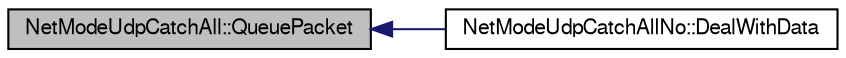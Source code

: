 digraph G
{
  edge [fontname="FreeSans",fontsize="10",labelfontname="FreeSans",labelfontsize="10"];
  node [fontname="FreeSans",fontsize="10",shape=record];
  rankdir=LR;
  Node1 [label="NetModeUdpCatchAll::QueuePacket",height=0.2,width=0.4,color="black", fillcolor="grey75", style="filled" fontcolor="black"];
  Node1 -> Node2 [dir=back,color="midnightblue",fontsize="10",style="solid",fontname="FreeSans"];
  Node2 [label="NetModeUdpCatchAllNo::DealWithData",height=0.2,width=0.4,color="black", fillcolor="white", style="filled",URL="$class_net_mode_udp_catch_all_no.html#aff082848085a1e3aba92deda0226d092"];
}
